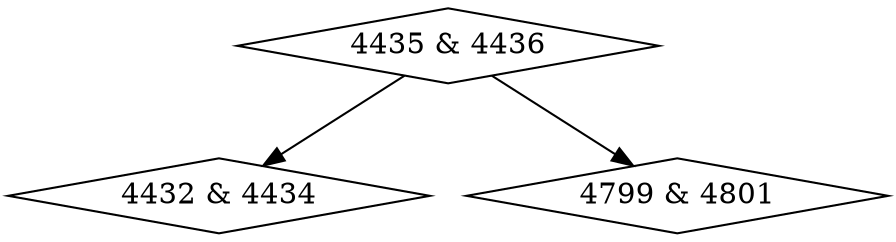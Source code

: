 digraph {
0 [label = "4432 & 4434", shape = diamond];
1 [label = "4435 & 4436", shape = diamond];
2 [label = "4799 & 4801", shape = diamond];
1->0;
1->2;
}
